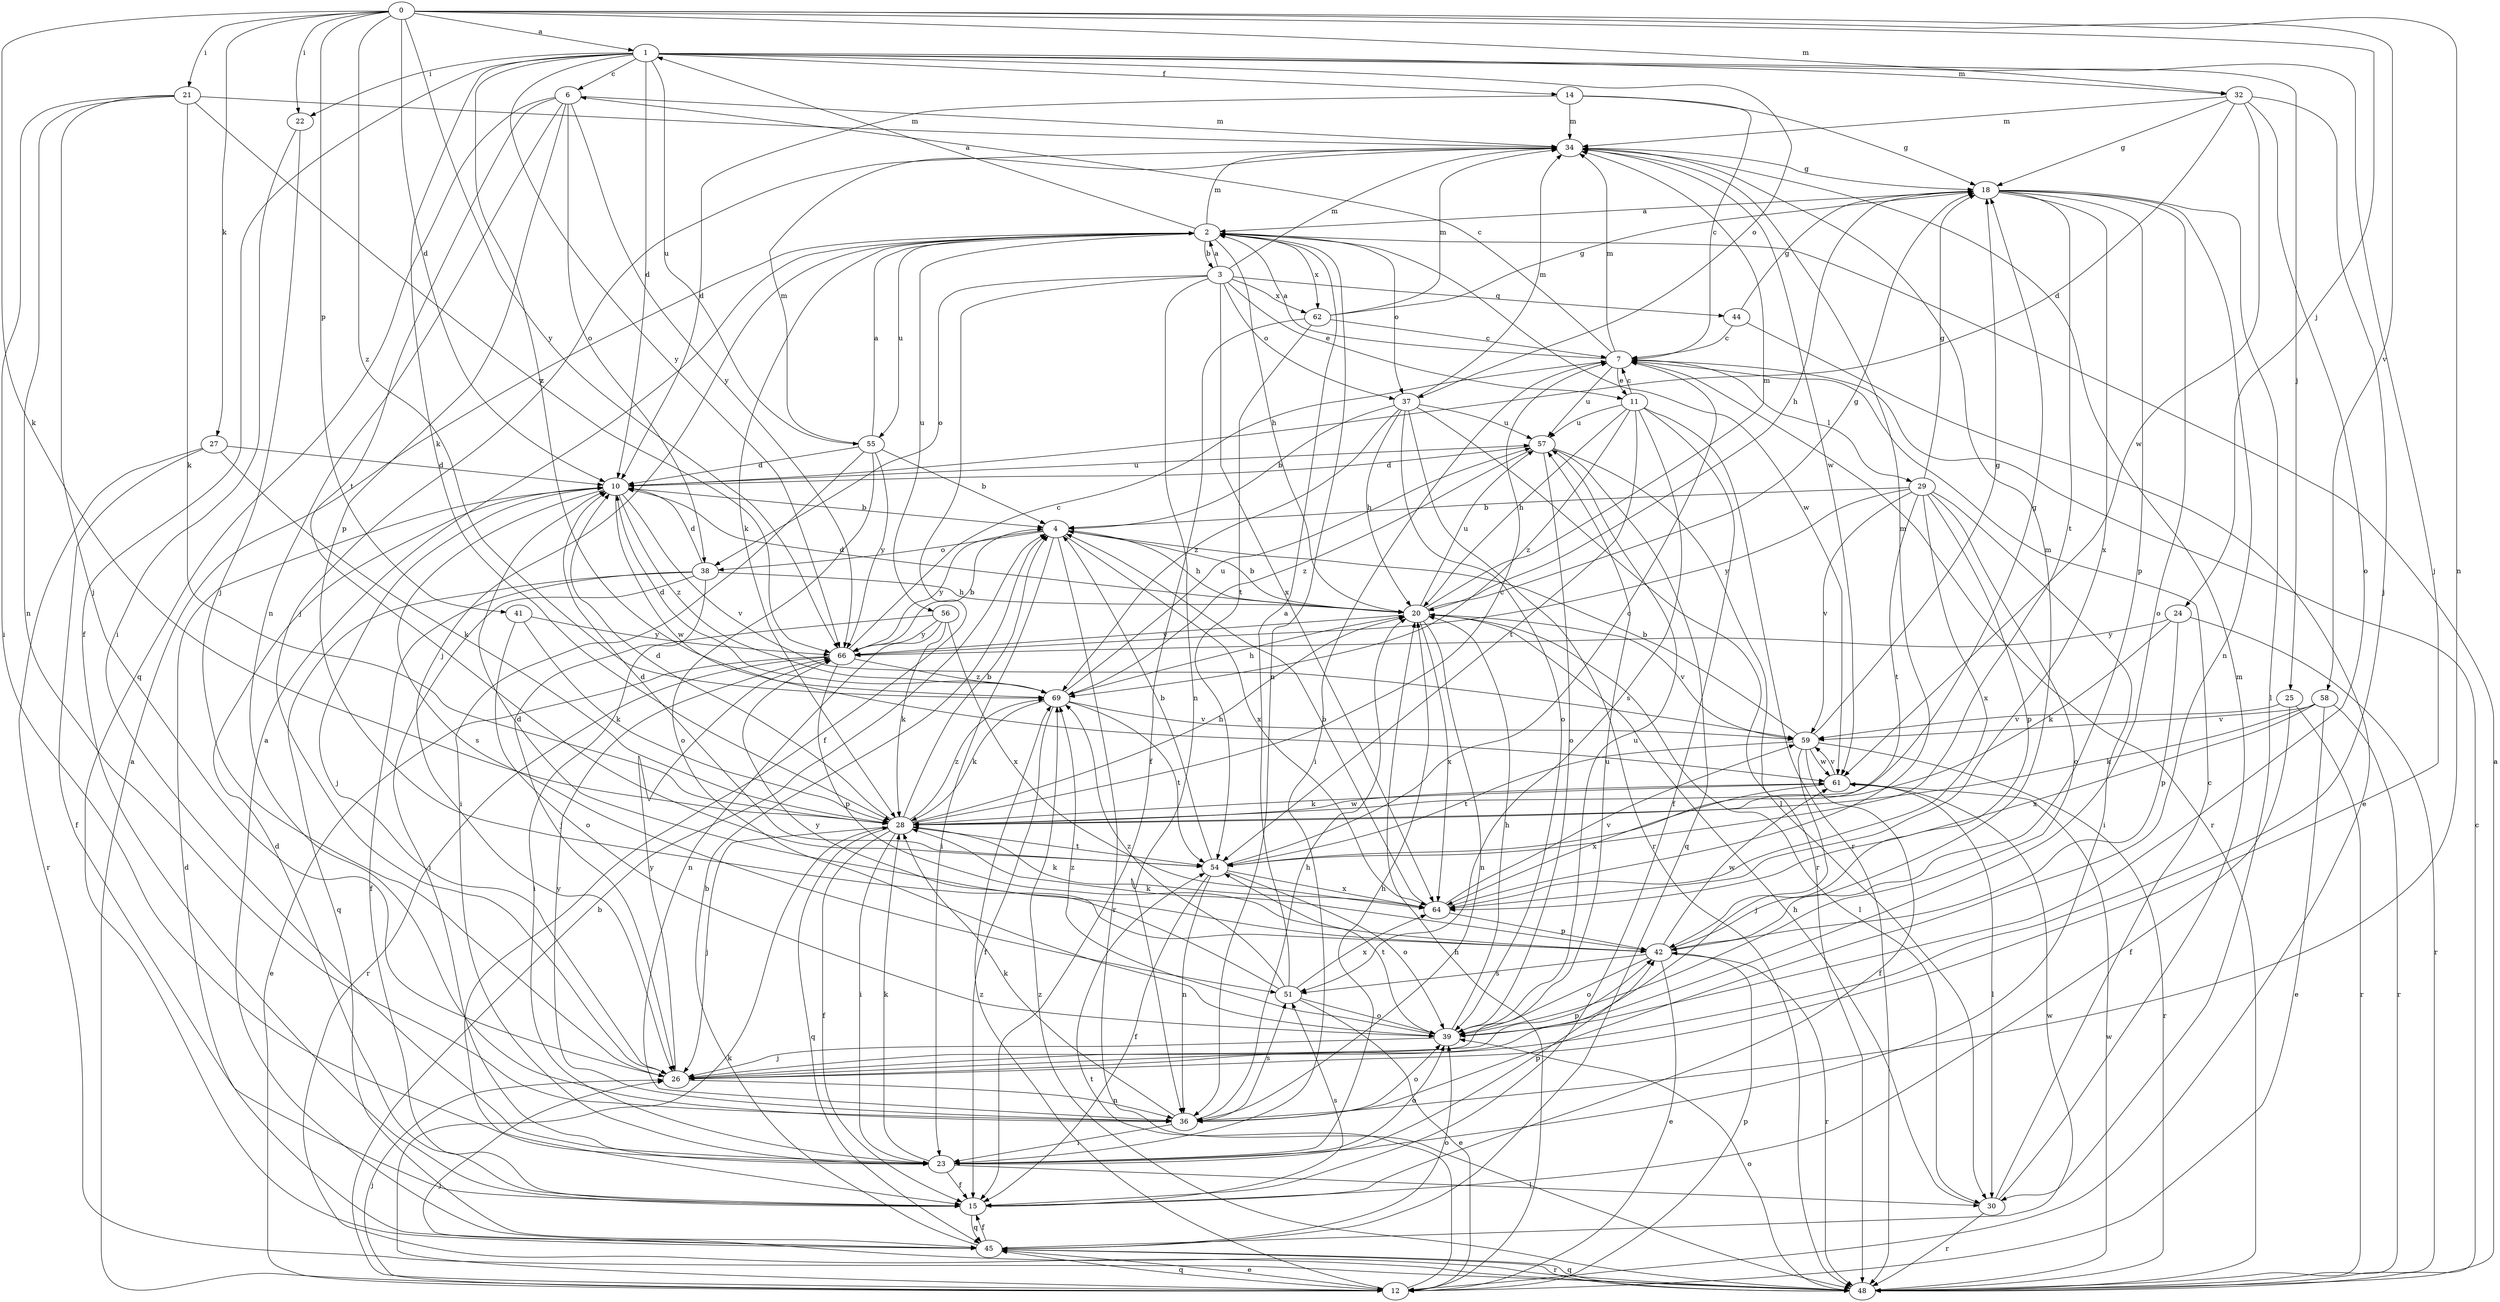 strict digraph  {
0;
1;
2;
3;
4;
6;
7;
10;
11;
12;
14;
15;
18;
20;
21;
22;
23;
24;
25;
26;
27;
28;
29;
30;
32;
34;
36;
37;
38;
39;
41;
42;
44;
45;
48;
51;
54;
55;
56;
57;
58;
59;
61;
62;
64;
66;
69;
0 -> 1  [label=a];
0 -> 10  [label=d];
0 -> 21  [label=i];
0 -> 22  [label=i];
0 -> 24  [label=j];
0 -> 27  [label=k];
0 -> 28  [label=k];
0 -> 32  [label=m];
0 -> 36  [label=n];
0 -> 41  [label=p];
0 -> 58  [label=v];
0 -> 66  [label=y];
0 -> 69  [label=z];
1 -> 6  [label=c];
1 -> 10  [label=d];
1 -> 14  [label=f];
1 -> 15  [label=f];
1 -> 22  [label=i];
1 -> 25  [label=j];
1 -> 26  [label=j];
1 -> 28  [label=k];
1 -> 32  [label=m];
1 -> 37  [label=o];
1 -> 55  [label=u];
1 -> 66  [label=y];
1 -> 69  [label=z];
2 -> 1  [label=a];
2 -> 3  [label=b];
2 -> 20  [label=h];
2 -> 26  [label=j];
2 -> 28  [label=k];
2 -> 34  [label=m];
2 -> 36  [label=n];
2 -> 37  [label=o];
2 -> 55  [label=u];
2 -> 56  [label=u];
2 -> 61  [label=w];
2 -> 62  [label=x];
3 -> 2  [label=a];
3 -> 11  [label=e];
3 -> 15  [label=f];
3 -> 34  [label=m];
3 -> 36  [label=n];
3 -> 37  [label=o];
3 -> 38  [label=o];
3 -> 44  [label=q];
3 -> 62  [label=x];
3 -> 64  [label=x];
4 -> 20  [label=h];
4 -> 23  [label=i];
4 -> 38  [label=o];
4 -> 48  [label=r];
4 -> 64  [label=x];
4 -> 66  [label=y];
6 -> 34  [label=m];
6 -> 36  [label=n];
6 -> 38  [label=o];
6 -> 42  [label=p];
6 -> 45  [label=q];
6 -> 54  [label=t];
6 -> 66  [label=y];
7 -> 2  [label=a];
7 -> 6  [label=c];
7 -> 11  [label=e];
7 -> 23  [label=i];
7 -> 29  [label=l];
7 -> 34  [label=m];
7 -> 48  [label=r];
7 -> 57  [label=u];
10 -> 4  [label=b];
10 -> 26  [label=j];
10 -> 51  [label=s];
10 -> 57  [label=u];
10 -> 59  [label=v];
10 -> 61  [label=w];
10 -> 69  [label=z];
11 -> 7  [label=c];
11 -> 15  [label=f];
11 -> 20  [label=h];
11 -> 48  [label=r];
11 -> 51  [label=s];
11 -> 54  [label=t];
11 -> 57  [label=u];
11 -> 69  [label=z];
12 -> 2  [label=a];
12 -> 4  [label=b];
12 -> 20  [label=h];
12 -> 26  [label=j];
12 -> 28  [label=k];
12 -> 42  [label=p];
12 -> 45  [label=q];
12 -> 54  [label=t];
12 -> 69  [label=z];
14 -> 7  [label=c];
14 -> 10  [label=d];
14 -> 18  [label=g];
14 -> 34  [label=m];
15 -> 10  [label=d];
15 -> 45  [label=q];
15 -> 51  [label=s];
18 -> 2  [label=a];
18 -> 20  [label=h];
18 -> 30  [label=l];
18 -> 36  [label=n];
18 -> 39  [label=o];
18 -> 42  [label=p];
18 -> 54  [label=t];
18 -> 64  [label=x];
20 -> 4  [label=b];
20 -> 10  [label=d];
20 -> 18  [label=g];
20 -> 30  [label=l];
20 -> 34  [label=m];
20 -> 36  [label=n];
20 -> 57  [label=u];
20 -> 59  [label=v];
20 -> 64  [label=x];
20 -> 66  [label=y];
21 -> 23  [label=i];
21 -> 26  [label=j];
21 -> 28  [label=k];
21 -> 34  [label=m];
21 -> 36  [label=n];
21 -> 66  [label=y];
22 -> 23  [label=i];
22 -> 26  [label=j];
23 -> 15  [label=f];
23 -> 20  [label=h];
23 -> 28  [label=k];
23 -> 30  [label=l];
23 -> 39  [label=o];
23 -> 42  [label=p];
24 -> 28  [label=k];
24 -> 42  [label=p];
24 -> 48  [label=r];
24 -> 66  [label=y];
25 -> 15  [label=f];
25 -> 48  [label=r];
25 -> 59  [label=v];
26 -> 36  [label=n];
26 -> 42  [label=p];
26 -> 57  [label=u];
26 -> 66  [label=y];
27 -> 10  [label=d];
27 -> 15  [label=f];
27 -> 28  [label=k];
27 -> 48  [label=r];
28 -> 4  [label=b];
28 -> 7  [label=c];
28 -> 10  [label=d];
28 -> 15  [label=f];
28 -> 18  [label=g];
28 -> 20  [label=h];
28 -> 23  [label=i];
28 -> 26  [label=j];
28 -> 45  [label=q];
28 -> 54  [label=t];
28 -> 61  [label=w];
28 -> 69  [label=z];
29 -> 4  [label=b];
29 -> 18  [label=g];
29 -> 23  [label=i];
29 -> 39  [label=o];
29 -> 42  [label=p];
29 -> 54  [label=t];
29 -> 59  [label=v];
29 -> 64  [label=x];
29 -> 66  [label=y];
30 -> 7  [label=c];
30 -> 20  [label=h];
30 -> 34  [label=m];
30 -> 48  [label=r];
32 -> 10  [label=d];
32 -> 18  [label=g];
32 -> 26  [label=j];
32 -> 34  [label=m];
32 -> 39  [label=o];
32 -> 61  [label=w];
34 -> 18  [label=g];
34 -> 26  [label=j];
34 -> 61  [label=w];
36 -> 20  [label=h];
36 -> 23  [label=i];
36 -> 28  [label=k];
36 -> 39  [label=o];
36 -> 51  [label=s];
36 -> 66  [label=y];
37 -> 4  [label=b];
37 -> 20  [label=h];
37 -> 30  [label=l];
37 -> 34  [label=m];
37 -> 39  [label=o];
37 -> 48  [label=r];
37 -> 57  [label=u];
37 -> 69  [label=z];
38 -> 10  [label=d];
38 -> 15  [label=f];
38 -> 20  [label=h];
38 -> 23  [label=i];
38 -> 26  [label=j];
38 -> 45  [label=q];
39 -> 20  [label=h];
39 -> 26  [label=j];
39 -> 54  [label=t];
39 -> 57  [label=u];
39 -> 69  [label=z];
41 -> 28  [label=k];
41 -> 39  [label=o];
41 -> 66  [label=y];
42 -> 10  [label=d];
42 -> 12  [label=e];
42 -> 28  [label=k];
42 -> 34  [label=m];
42 -> 39  [label=o];
42 -> 48  [label=r];
42 -> 51  [label=s];
42 -> 61  [label=w];
44 -> 7  [label=c];
44 -> 12  [label=e];
44 -> 18  [label=g];
45 -> 2  [label=a];
45 -> 4  [label=b];
45 -> 10  [label=d];
45 -> 12  [label=e];
45 -> 15  [label=f];
45 -> 39  [label=o];
45 -> 48  [label=r];
45 -> 61  [label=w];
48 -> 2  [label=a];
48 -> 7  [label=c];
48 -> 26  [label=j];
48 -> 39  [label=o];
48 -> 45  [label=q];
48 -> 61  [label=w];
48 -> 69  [label=z];
51 -> 2  [label=a];
51 -> 12  [label=e];
51 -> 39  [label=o];
51 -> 64  [label=x];
51 -> 66  [label=y];
51 -> 69  [label=z];
54 -> 4  [label=b];
54 -> 7  [label=c];
54 -> 10  [label=d];
54 -> 15  [label=f];
54 -> 36  [label=n];
54 -> 39  [label=o];
54 -> 64  [label=x];
55 -> 2  [label=a];
55 -> 4  [label=b];
55 -> 10  [label=d];
55 -> 23  [label=i];
55 -> 34  [label=m];
55 -> 39  [label=o];
55 -> 66  [label=y];
56 -> 23  [label=i];
56 -> 28  [label=k];
56 -> 36  [label=n];
56 -> 64  [label=x];
56 -> 66  [label=y];
57 -> 10  [label=d];
57 -> 39  [label=o];
57 -> 45  [label=q];
57 -> 48  [label=r];
57 -> 69  [label=z];
58 -> 12  [label=e];
58 -> 28  [label=k];
58 -> 48  [label=r];
58 -> 59  [label=v];
58 -> 64  [label=x];
59 -> 4  [label=b];
59 -> 15  [label=f];
59 -> 18  [label=g];
59 -> 26  [label=j];
59 -> 48  [label=r];
59 -> 54  [label=t];
59 -> 61  [label=w];
61 -> 28  [label=k];
61 -> 30  [label=l];
61 -> 59  [label=v];
61 -> 64  [label=x];
62 -> 7  [label=c];
62 -> 15  [label=f];
62 -> 18  [label=g];
62 -> 34  [label=m];
62 -> 54  [label=t];
64 -> 4  [label=b];
64 -> 28  [label=k];
64 -> 34  [label=m];
64 -> 42  [label=p];
64 -> 59  [label=v];
66 -> 4  [label=b];
66 -> 7  [label=c];
66 -> 12  [label=e];
66 -> 42  [label=p];
66 -> 48  [label=r];
66 -> 69  [label=z];
69 -> 10  [label=d];
69 -> 15  [label=f];
69 -> 20  [label=h];
69 -> 28  [label=k];
69 -> 54  [label=t];
69 -> 57  [label=u];
69 -> 59  [label=v];
}
